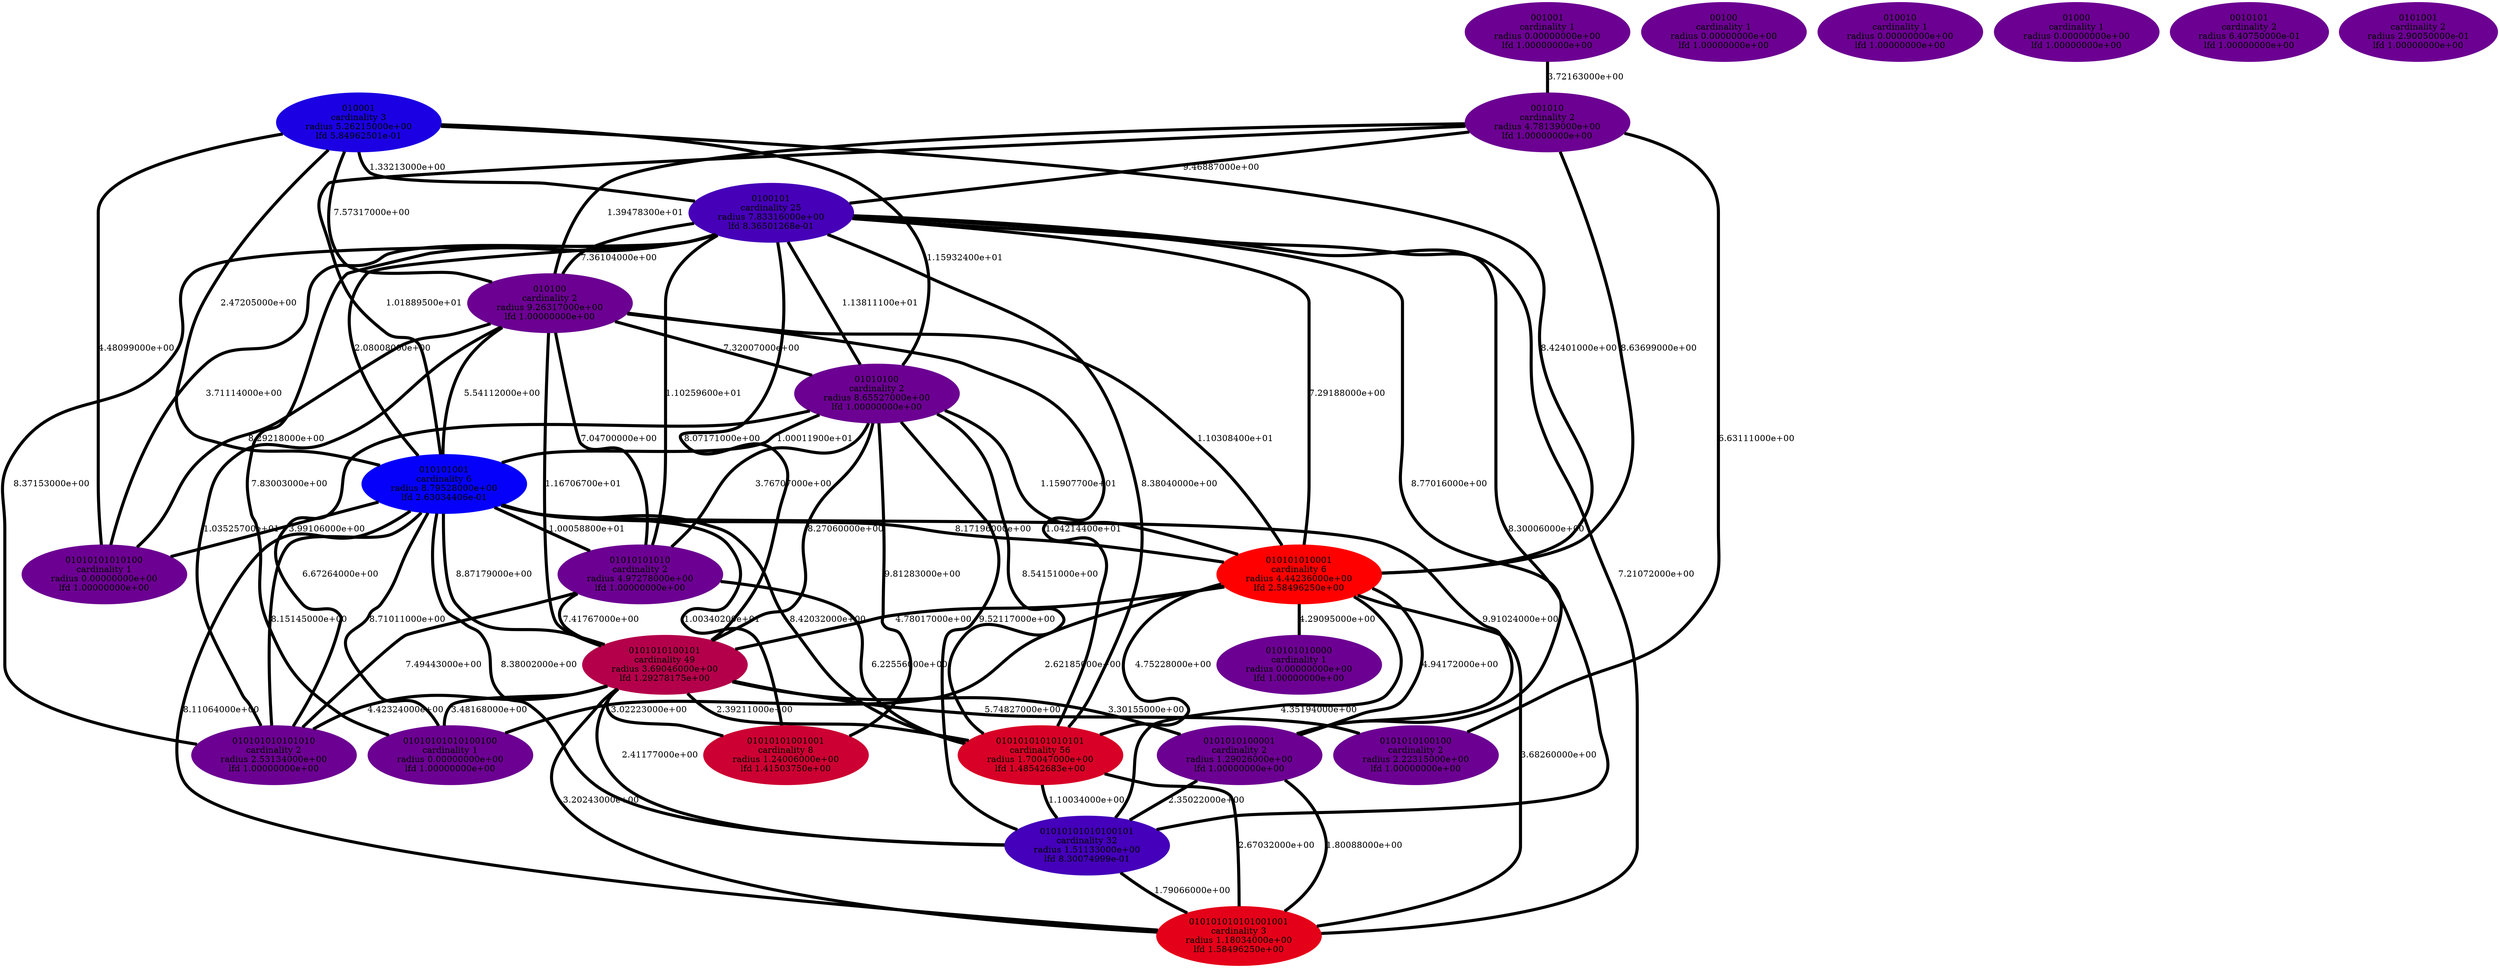 graph cluster_cardinality_optimal_10 {
    edge[style=solid, penwidth="5", labeldistance="10"]
    01010100 [label="01010100\ncardinality 2\nradius 8.65527000e+00\nlfd 1.00000000e+00", color="#6C0092", style="filled"]
    0101010100001 [label="0101010100001\ncardinality 2\nradius 1.29026000e+00\nlfd 1.00000000e+00", color="#6C0092", style="filled"]
    010100 [label="010100\ncardinality 2\nradius 9.26317000e+00\nlfd 1.00000000e+00", color="#6C0092", style="filled"]
    0101010100100 [label="0101010100100\ncardinality 2\nradius 2.22315000e+00\nlfd 1.00000000e+00", color="#6C0092", style="filled"]
    00100 [label="00100\ncardinality 1\nradius 0.00000000e+00\nlfd 1.00000000e+00", color="#6C0092", style="filled"]
    010010 [label="010010\ncardinality 1\nradius 0.00000000e+00\nlfd 1.00000000e+00", color="#6C0092", style="filled"]
    01000 [label="01000\ncardinality 1\nradius 0.00000000e+00\nlfd 1.00000000e+00", color="#6C0092", style="filled"]
    0101010101010101 [label="0101010101010101\ncardinality 56\nradius 1.70047000e+00\nlfd 1.48542683e+00", color="#D80026", style="filled"]
    0010101 [label="0010101\ncardinality 2\nradius 6.40750000e-01\nlfd 1.00000000e+00", color="#6C0092", style="filled"]
    010101010101001001 [label="010101010101001001\ncardinality 3\nradius 1.18034000e+00\nlfd 1.58496250e+00", color="#E50019", style="filled"]
    010001 [label="010001\ncardinality 3\nradius 5.26215000e+00\nlfd 5.84962501e-01", color="#1B00E3", style="filled"]
    010101010001 [label="010101010001\ncardinality 6\nradius 4.44236000e+00\nlfd 2.58496250e+00", color="#FE0000", style="filled"]
    01010101010 [label="01010101010\ncardinality 2\nradius 4.97278000e+00\nlfd 1.00000000e+00", color="#6C0092", style="filled"]
    001001 [label="001001\ncardinality 1\nradius 0.00000000e+00\nlfd 1.00000000e+00", color="#6C0092", style="filled"]
    01010101010100 [label="01010101010100\ncardinality 1\nradius 0.00000000e+00\nlfd 1.00000000e+00", color="#6C0092", style="filled"]
    0101010100101 [label="0101010100101\ncardinality 49\nradius 3.69046000e+00\nlfd 1.29278175e+00", color="#B4004A", style="filled"]
    010101010101010 [label="010101010101010\ncardinality 2\nradius 2.53134000e+00\nlfd 1.00000000e+00", color="#6C0092", style="filled"]
    010101001 [label="010101001\ncardinality 6\nradius 8.79528000e+00\nlfd 2.63034406e-01", color="#0500F9", style="filled"]
    01010101010100101 [label="01010101010100101\ncardinality 32\nradius 1.51133000e+00\nlfd 8.30074999e-01", color="#4400BA", style="filled"]
    010101010000 [label="010101010000\ncardinality 1\nradius 0.00000000e+00\nlfd 1.00000000e+00", color="#6C0092", style="filled"]
    001010 [label="001010\ncardinality 2\nradius 4.78139000e+00\nlfd 1.00000000e+00", color="#6C0092", style="filled"]
    01010101010100100 [label="01010101010100100\ncardinality 1\nradius 0.00000000e+00\nlfd 1.00000000e+00", color="#6C0092", style="filled"]
    01010101001001 [label="01010101001001\ncardinality 8\nradius 1.24006000e+00\nlfd 1.41503750e+00", color="#CC0032", style="filled"]
    0101001 [label="0101001\ncardinality 2\nradius 2.90050000e-01\nlfd 1.00000000e+00", color="#6C0092", style="filled"]
    0100101 [label="0100101\ncardinality 25\nradius 7.83316000e+00\nlfd 8.36501268e-01", color="#4600B8", style="filled"]
    010100 -- 010101001 [label="5.54112000e+00"]
    0100101 -- 010101010001 [label="7.29188000e+00"]
    01010100 -- 0101010101010101 [label="8.54151000e+00"]
    010101010001 -- 010101010101001001 [label="3.68260000e+00"]
    010001 -- 01010100 [label="1.15932400e+01"]
    010101010001 -- 0101010100101 [label="4.78017000e+00"]
    01010100 -- 010101001 [label="1.00011900e+01"]
    0100101 -- 010101010101001001 [label="7.21072000e+00"]
    0100101 -- 0101010100101 [label="8.07171000e+00"]
    010101010001 -- 01010101010100100 [label="2.62185000e+00"]
    01010101010 -- 0101010100101 [label="7.41767000e+00"]
    01010100 -- 01010101010 [label="3.76707000e+00"]
    0100101 -- 010101010101010 [label="8.37153000e+00"]
    010101001 -- 01010101010100101 [label="8.38002000e+00"]
    010001 -- 010101001 [label="2.47205000e+00"]
    0100101 -- 010101001 [label="2.08008000e+00"]
    01010100 -- 010101010001 [label="1.15907700e+01"]
    001010 -- 010101001 [label="1.01889500e+01"]
    010101001 -- 01010101010 [label="1.00058800e+01"]
    0101010100101 -- 01010101010100100 [label="3.48168000e+00"]
    010101001 -- 0101010100001 [label="9.91024000e+00"]
    0101010100001 -- 01010101010100101 [label="2.35022000e+00"]
    010101001 -- 010101010101010 [label="8.15145000e+00"]
    010001 -- 010100 [label="7.57317000e+00"]
    0101010100001 -- 010101010101001001 [label="1.80088000e+00"]
    010101001 -- 010101010001 [label="8.17196000e+00"]
    010101001 -- 01010101010100 [label="3.99106000e+00"]
    010101001 -- 0101010100101 [label="8.87179000e+00"]
    010101001 -- 01010101001001 [label="1.00340200e+01"]
    01010101010 -- 010101010101010 [label="7.49443000e+00"]
    010101010001 -- 0101010100001 [label="4.94172000e+00"]
    010101001 -- 010101010101001001 [label="8.11064000e+00"]
    01010100 -- 010101010101010 [label="6.67264000e+00"]
    0100101 -- 01010100 [label="1.13811100e+01"]
    010001 -- 010101010001 [label="8.42401000e+00"]
    0101010100101 -- 0101010101010101 [label="2.39211000e+00"]
    010101001 -- 0101010101010101 [label="8.42032000e+00"]
    010100 -- 0101010101010101 [label="1.04214400e+01"]
    0101010100101 -- 01010101001001 [label="3.02223000e+00"]
    01010101010100101 -- 010101010101001001 [label="1.79066000e+00"]
    001001 -- 001010 [label="3.72163000e+00"]
    01010100 -- 01010101010100101 [label="9.52117000e+00"]
    0101010101010101 -- 01010101010100101 [label="1.10034000e+00"]
    010100 -- 01010101010 [label="7.04700000e+00"]
    010101010001 -- 01010101010100101 [label="4.35194000e+00"]
    010100 -- 010101010001 [label="1.10308400e+01"]
    0100101 -- 01010101010100100 [label="7.83003000e+00"]
    0101010100101 -- 010101010101001001 [label="3.20243000e+00"]
    0100101 -- 01010101010100 [label="3.71114000e+00"]
    01010100 -- 0101010100101 [label="8.27060000e+00"]
    0101010100101 -- 0101010100001 [label="3.30155000e+00"]
    0100101 -- 01010101010 [label="1.10259600e+01"]
    010001 -- 01010101010100 [label="4.48099000e+00"]
    0101010100101 -- 010101010101010 [label="4.42324000e+00"]
    010100 -- 01010101010100 [label="8.29218000e+00"]
    001010 -- 0101010100100 [label="6.63111000e+00"]
    0101010101010101 -- 010101010101001001 [label="2.67032000e+00"]
    010101010001 -- 0101010101010101 [label="4.75228000e+00"]
    001010 -- 010100 [label="1.39478300e+01"]
    01010100 -- 01010101001001 [label="9.81283000e+00"]
    001010 -- 0100101 [label="9.46887000e+00"]
    010100 -- 0101010100101 [label="1.16706700e+01"]
    0101010100101 -- 0101010100100 [label="5.74827000e+00"]
    010100 -- 01010100 [label="7.32007000e+00"]
    0100101 -- 0101010100001 [label="8.77016000e+00"]
    01010101010 -- 0101010101010101 [label="6.22556000e+00"]
    001010 -- 010101010001 [label="8.63699000e+00"]
    0100101 -- 0101010101010101 [label="8.38040000e+00"]
    010101010001 -- 010101010000 [label="4.29095000e+00"]
    0100101 -- 010100 [label="7.36104000e+00"]
    010001 -- 0100101 [label="1.33213000e+00"]
    010101001 -- 01010101010100100 [label="8.71011000e+00"]
    0101010100101 -- 01010101010100101 [label="2.41177000e+00"]
    0100101 -- 01010101010100101 [label="8.30006000e+00"]
    010100 -- 010101010101010 [label="1.03525700e+01"]
}
